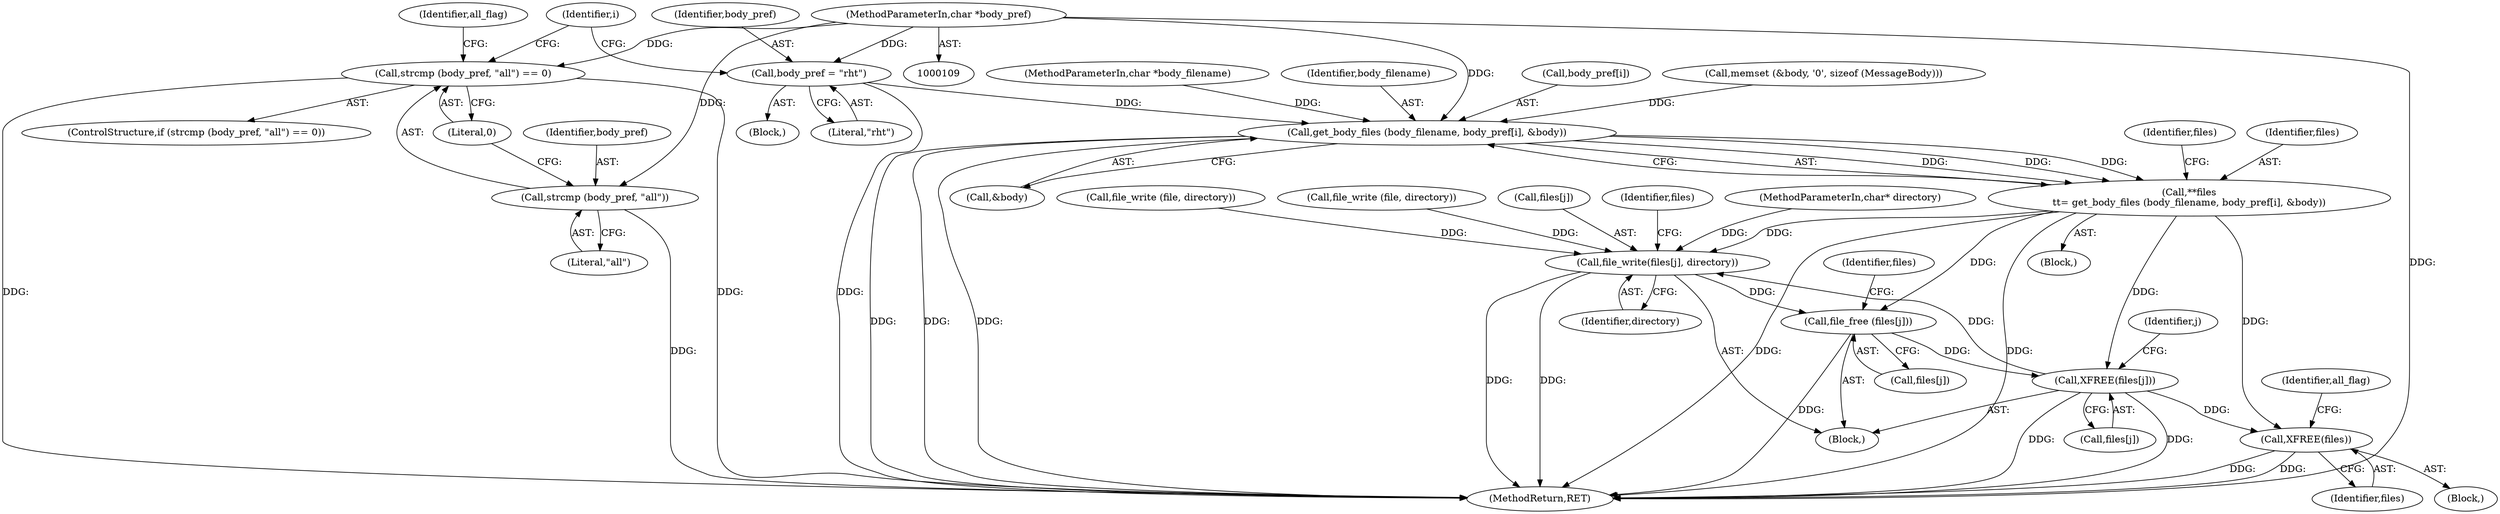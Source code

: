 digraph "0_tnef_8dccf79857ceeb7a6d3e42c1e762e7b865d5344d_1@pointer" {
"1000113" [label="(MethodParameterIn,char *body_pref)"];
"1000342" [label="(Call,strcmp (body_pref, \"all\") == 0)"];
"1000343" [label="(Call,strcmp (body_pref, \"all\"))"];
"1000351" [label="(Call,body_pref = \"rht\")"];
"1000364" [label="(Call,get_body_files (body_filename, body_pref[i], &body))"];
"1000362" [label="(Call,**files\n\t\t= get_body_files (body_filename, body_pref[i], &body))"];
"1000385" [label="(Call,file_write(files[j], directory))"];
"1000390" [label="(Call,file_free (files[j]))"];
"1000394" [label="(Call,XFREE(files[j]))"];
"1000398" [label="(Call,XFREE(files))"];
"1000385" [label="(Call,file_write(files[j], directory))"];
"1000366" [label="(Call,body_pref[i])"];
"1000321" [label="(Call,file_write (file, directory))"];
"1000372" [label="(Identifier,files)"];
"1000389" [label="(Identifier,directory)"];
"1000343" [label="(Call,strcmp (body_pref, \"all\"))"];
"1000342" [label="(Call,strcmp (body_pref, \"all\") == 0)"];
"1000390" [label="(Call,file_free (files[j]))"];
"1000383" [label="(Identifier,j)"];
"1000399" [label="(Identifier,files)"];
"1000386" [label="(Call,files[j])"];
"1000344" [label="(Identifier,body_pref)"];
"1000369" [label="(Call,&body)"];
"1000395" [label="(Call,files[j])"];
"1000392" [label="(Identifier,files)"];
"1000341" [label="(ControlStructure,if (strcmp (body_pref, \"all\") == 0))"];
"1000364" [label="(Call,get_body_files (body_filename, body_pref[i], &body))"];
"1000345" [label="(Literal,\"all\")"];
"1000402" [label="(Identifier,all_flag)"];
"1000363" [label="(Identifier,files)"];
"1000135" [label="(Call,memset (&body, '\0', sizeof (MessageBody)))"];
"1000384" [label="(Block,)"];
"1000351" [label="(Call,body_pref = \"rht\")"];
"1000356" [label="(Identifier,i)"];
"1000112" [label="(MethodParameterIn,char *body_filename)"];
"1000111" [label="(MethodParameterIn,char* directory)"];
"1000352" [label="(Identifier,body_pref)"];
"1000373" [label="(Block,)"];
"1000346" [label="(Literal,0)"];
"1000362" [label="(Call,**files\n\t\t= get_body_files (body_filename, body_pref[i], &body))"];
"1000349" [label="(Identifier,all_flag)"];
"1000113" [label="(MethodParameterIn,char *body_pref)"];
"1000365" [label="(Identifier,body_filename)"];
"1000398" [label="(Call,XFREE(files))"];
"1000360" [label="(Block,)"];
"1000448" [label="(MethodReturn,RET)"];
"1000188" [label="(Call,file_write (file, directory))"];
"1000396" [label="(Identifier,files)"];
"1000353" [label="(Literal,\"rht\")"];
"1000394" [label="(Call,XFREE(files[j]))"];
"1000391" [label="(Call,files[j])"];
"1000347" [label="(Block,)"];
"1000113" -> "1000109"  [label="AST: "];
"1000113" -> "1000448"  [label="DDG: "];
"1000113" -> "1000342"  [label="DDG: "];
"1000113" -> "1000343"  [label="DDG: "];
"1000113" -> "1000351"  [label="DDG: "];
"1000113" -> "1000364"  [label="DDG: "];
"1000342" -> "1000341"  [label="AST: "];
"1000342" -> "1000346"  [label="CFG: "];
"1000343" -> "1000342"  [label="AST: "];
"1000346" -> "1000342"  [label="AST: "];
"1000349" -> "1000342"  [label="CFG: "];
"1000356" -> "1000342"  [label="CFG: "];
"1000342" -> "1000448"  [label="DDG: "];
"1000342" -> "1000448"  [label="DDG: "];
"1000343" -> "1000345"  [label="CFG: "];
"1000344" -> "1000343"  [label="AST: "];
"1000345" -> "1000343"  [label="AST: "];
"1000346" -> "1000343"  [label="CFG: "];
"1000343" -> "1000448"  [label="DDG: "];
"1000351" -> "1000347"  [label="AST: "];
"1000351" -> "1000353"  [label="CFG: "];
"1000352" -> "1000351"  [label="AST: "];
"1000353" -> "1000351"  [label="AST: "];
"1000356" -> "1000351"  [label="CFG: "];
"1000351" -> "1000448"  [label="DDG: "];
"1000351" -> "1000364"  [label="DDG: "];
"1000364" -> "1000362"  [label="AST: "];
"1000364" -> "1000369"  [label="CFG: "];
"1000365" -> "1000364"  [label="AST: "];
"1000366" -> "1000364"  [label="AST: "];
"1000369" -> "1000364"  [label="AST: "];
"1000362" -> "1000364"  [label="CFG: "];
"1000364" -> "1000448"  [label="DDG: "];
"1000364" -> "1000448"  [label="DDG: "];
"1000364" -> "1000448"  [label="DDG: "];
"1000364" -> "1000362"  [label="DDG: "];
"1000364" -> "1000362"  [label="DDG: "];
"1000364" -> "1000362"  [label="DDG: "];
"1000112" -> "1000364"  [label="DDG: "];
"1000135" -> "1000364"  [label="DDG: "];
"1000362" -> "1000360"  [label="AST: "];
"1000363" -> "1000362"  [label="AST: "];
"1000372" -> "1000362"  [label="CFG: "];
"1000362" -> "1000448"  [label="DDG: "];
"1000362" -> "1000448"  [label="DDG: "];
"1000362" -> "1000385"  [label="DDG: "];
"1000362" -> "1000390"  [label="DDG: "];
"1000362" -> "1000394"  [label="DDG: "];
"1000362" -> "1000398"  [label="DDG: "];
"1000385" -> "1000384"  [label="AST: "];
"1000385" -> "1000389"  [label="CFG: "];
"1000386" -> "1000385"  [label="AST: "];
"1000389" -> "1000385"  [label="AST: "];
"1000392" -> "1000385"  [label="CFG: "];
"1000385" -> "1000448"  [label="DDG: "];
"1000385" -> "1000448"  [label="DDG: "];
"1000394" -> "1000385"  [label="DDG: "];
"1000188" -> "1000385"  [label="DDG: "];
"1000321" -> "1000385"  [label="DDG: "];
"1000111" -> "1000385"  [label="DDG: "];
"1000385" -> "1000390"  [label="DDG: "];
"1000390" -> "1000384"  [label="AST: "];
"1000390" -> "1000391"  [label="CFG: "];
"1000391" -> "1000390"  [label="AST: "];
"1000396" -> "1000390"  [label="CFG: "];
"1000390" -> "1000448"  [label="DDG: "];
"1000390" -> "1000394"  [label="DDG: "];
"1000394" -> "1000384"  [label="AST: "];
"1000394" -> "1000395"  [label="CFG: "];
"1000395" -> "1000394"  [label="AST: "];
"1000383" -> "1000394"  [label="CFG: "];
"1000394" -> "1000448"  [label="DDG: "];
"1000394" -> "1000448"  [label="DDG: "];
"1000394" -> "1000398"  [label="DDG: "];
"1000398" -> "1000373"  [label="AST: "];
"1000398" -> "1000399"  [label="CFG: "];
"1000399" -> "1000398"  [label="AST: "];
"1000402" -> "1000398"  [label="CFG: "];
"1000398" -> "1000448"  [label="DDG: "];
"1000398" -> "1000448"  [label="DDG: "];
}
